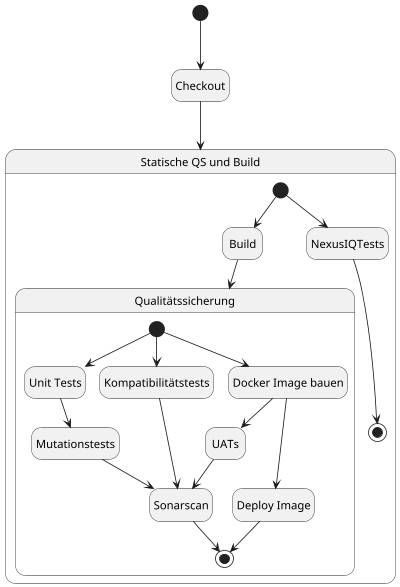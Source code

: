 @startuml
hide empty description
scale 400 width

state "Checkout" as checkout
state "Statische QS und Build" as build {
[*] --> Build
[*] --> NexusIQTests
 Build --> qs
 NexusIQTests -down-> [*]
}

state "Qualitätssicherung" as qs {
  state "Unit Tests" as unittests
  state "Mutationstests" as mutationtests
  state "Kompatibilitätstests" as cptests
  state "Sonarscan" as sonar
  state "Docker Image bauen" as imageBau
  state "Deploy Image" as deploy
  state "UATs" as uat

  [*] --> unittests
  unittests --> mutationtests
  mutationtests --> sonar


  [*] --> imageBau
  imageBau --> uat
  imageBau --> deploy
  deploy --> [*]
  uat --> sonar




[*] --> cptests
cptests --> sonar
  sonar --> [*]



}

[*] --> checkout
checkout --> build




@enduml